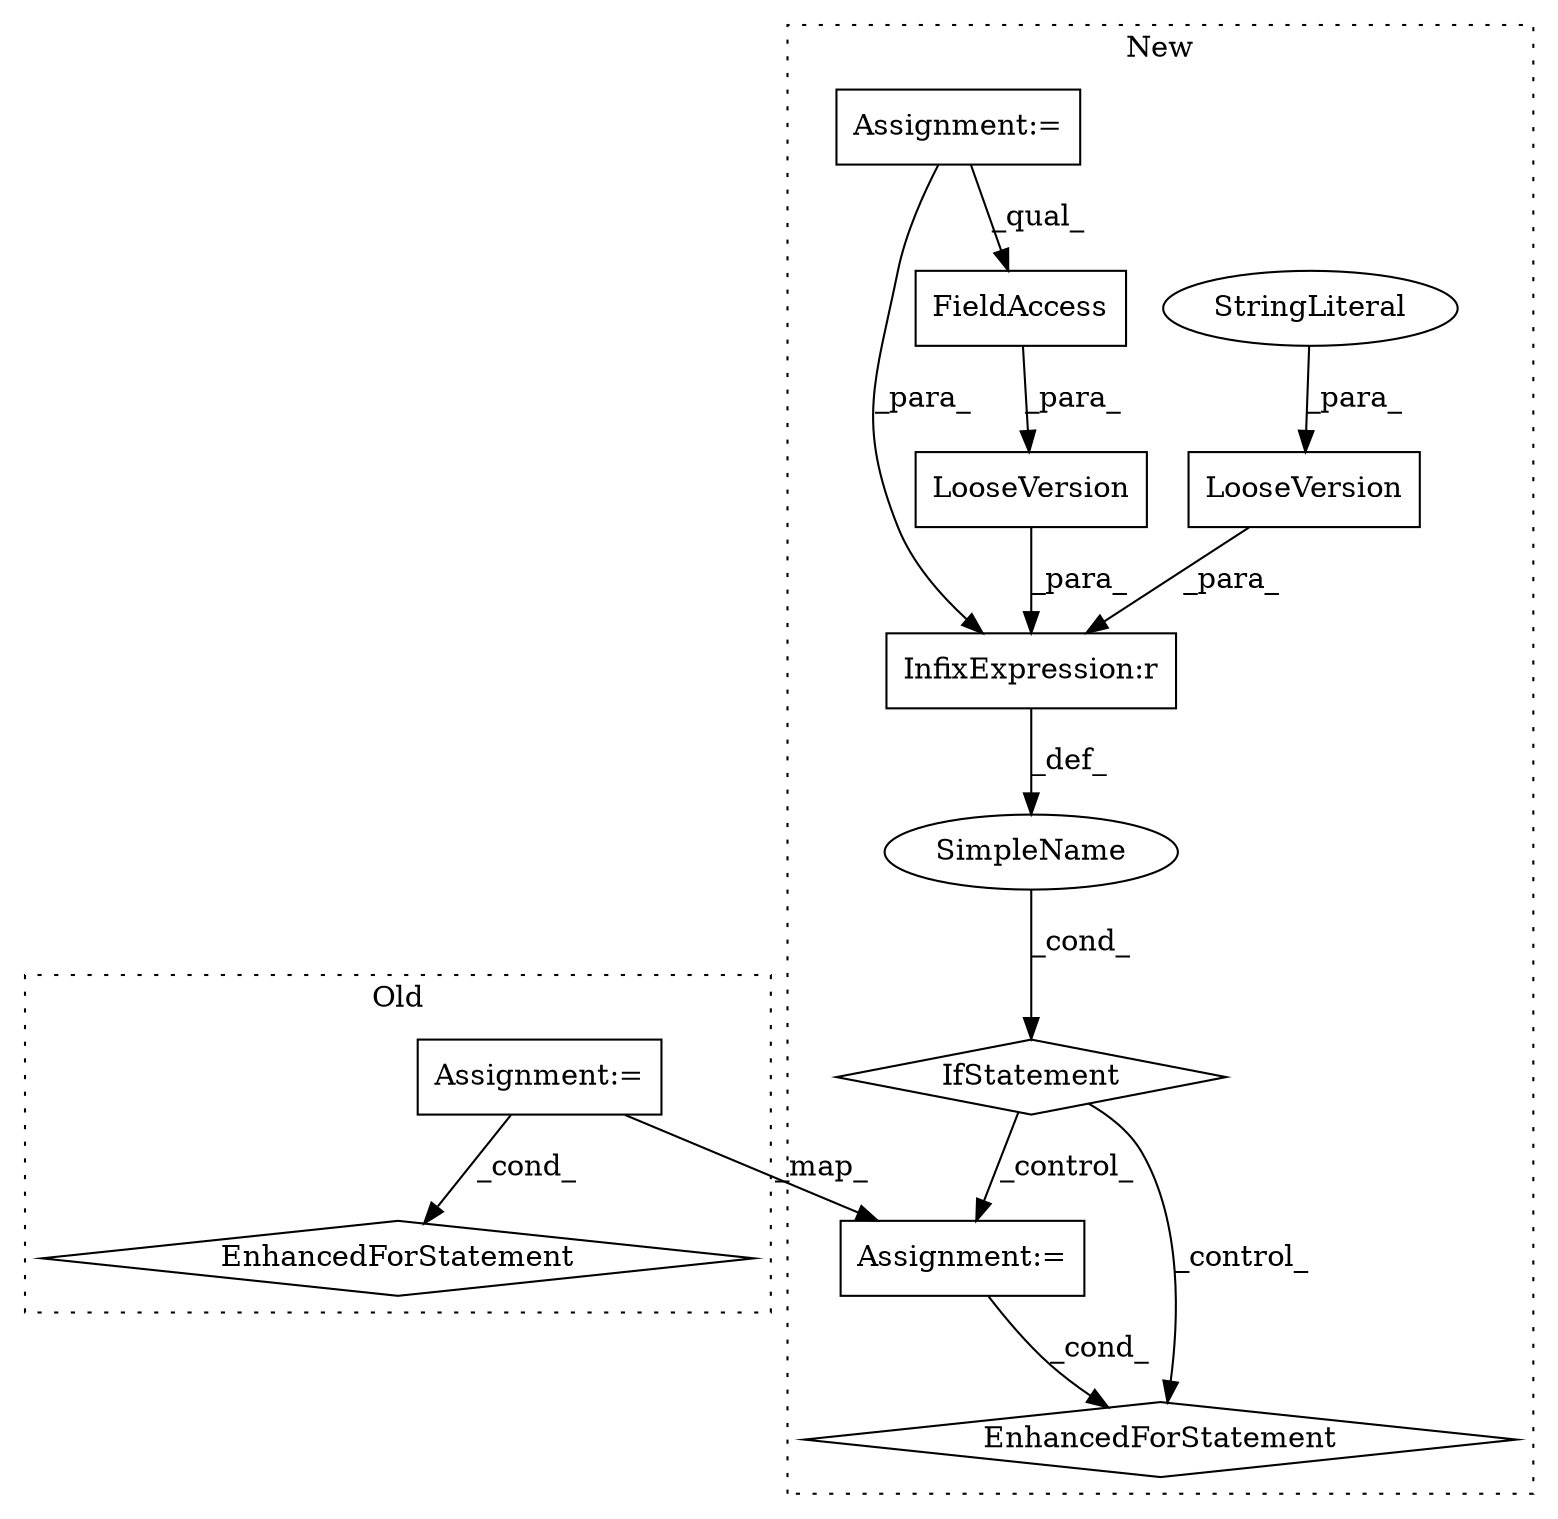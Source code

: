 digraph G {
subgraph cluster0 {
1 [label="EnhancedForStatement" a="70" s="4681,4800" l="53,2" shape="diamond"];
7 [label="Assignment:=" a="7" s="4681,4800" l="53,2" shape="box"];
label = "Old";
style="dotted";
}
subgraph cluster1 {
2 [label="LooseVersion" a="32" s="4774,4806" l="13,1" shape="box"];
3 [label="InfixExpression:r" a="27" s="4807" l="4" shape="box"];
4 [label="EnhancedForStatement" a="70" s="4841,4964" l="57,2" shape="diamond"];
5 [label="SimpleName" a="42" s="" l="" shape="ellipse"];
6 [label="Assignment:=" a="7" s="4841,4964" l="57,2" shape="box"];
8 [label="FieldAccess" a="22" s="4787" l="19" shape="box"];
9 [label="IfStatement" a="25" s="4770,4831" l="4,2" shape="diamond"];
10 [label="LooseVersion" a="32" s="4811,4830" l="13,1" shape="box"];
11 [label="StringLiteral" a="45" s="4824" l="6" shape="ellipse"];
12 [label="Assignment:=" a="7" s="4426" l="7" shape="box"];
label = "New";
style="dotted";
}
2 -> 3 [label="_para_"];
3 -> 5 [label="_def_"];
5 -> 9 [label="_cond_"];
6 -> 4 [label="_cond_"];
7 -> 1 [label="_cond_"];
7 -> 6 [label="_map_"];
8 -> 2 [label="_para_"];
9 -> 6 [label="_control_"];
9 -> 4 [label="_control_"];
10 -> 3 [label="_para_"];
11 -> 10 [label="_para_"];
12 -> 3 [label="_para_"];
12 -> 8 [label="_qual_"];
}